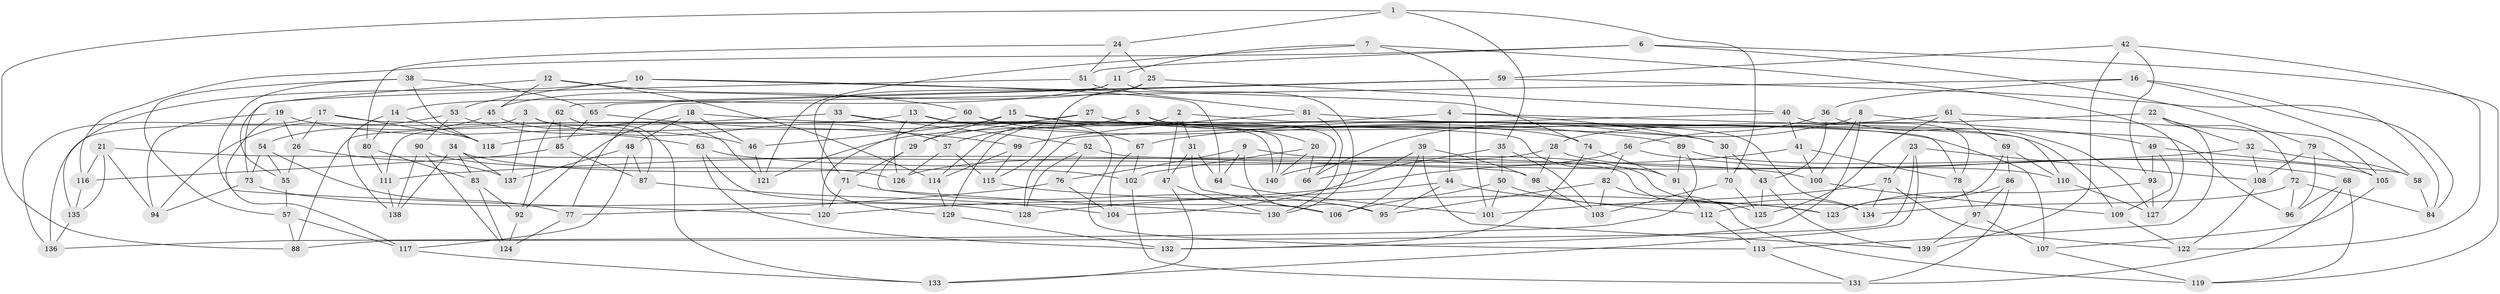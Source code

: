 // Generated by graph-tools (version 1.1) at 2025/02/03/09/25 03:02:54]
// undirected, 140 vertices, 280 edges
graph export_dot {
graph [start="1"]
  node [color=gray90,style=filled];
  1;
  2;
  3;
  4;
  5;
  6;
  7;
  8;
  9;
  10;
  11;
  12;
  13;
  14;
  15;
  16;
  17;
  18;
  19;
  20;
  21;
  22;
  23;
  24;
  25;
  26;
  27;
  28;
  29;
  30;
  31;
  32;
  33;
  34;
  35;
  36;
  37;
  38;
  39;
  40;
  41;
  42;
  43;
  44;
  45;
  46;
  47;
  48;
  49;
  50;
  51;
  52;
  53;
  54;
  55;
  56;
  57;
  58;
  59;
  60;
  61;
  62;
  63;
  64;
  65;
  66;
  67;
  68;
  69;
  70;
  71;
  72;
  73;
  74;
  75;
  76;
  77;
  78;
  79;
  80;
  81;
  82;
  83;
  84;
  85;
  86;
  87;
  88;
  89;
  90;
  91;
  92;
  93;
  94;
  95;
  96;
  97;
  98;
  99;
  100;
  101;
  102;
  103;
  104;
  105;
  106;
  107;
  108;
  109;
  110;
  111;
  112;
  113;
  114;
  115;
  116;
  117;
  118;
  119;
  120;
  121;
  122;
  123;
  124;
  125;
  126;
  127;
  128;
  129;
  130;
  131;
  132;
  133;
  134;
  135;
  136;
  137;
  138;
  139;
  140;
  1 -- 88;
  1 -- 24;
  1 -- 70;
  1 -- 35;
  2 -- 31;
  2 -- 129;
  2 -- 47;
  2 -- 78;
  3 -- 37;
  3 -- 136;
  3 -- 87;
  3 -- 137;
  4 -- 44;
  4 -- 96;
  4 -- 121;
  4 -- 30;
  5 -- 109;
  5 -- 20;
  5 -- 37;
  5 -- 114;
  6 -- 119;
  6 -- 79;
  6 -- 51;
  6 -- 116;
  7 -- 121;
  7 -- 127;
  7 -- 101;
  7 -- 11;
  8 -- 100;
  8 -- 49;
  8 -- 132;
  8 -- 66;
  9 -- 64;
  9 -- 95;
  9 -- 134;
  9 -- 76;
  10 -- 135;
  10 -- 74;
  10 -- 64;
  10 -- 53;
  11 -- 130;
  11 -- 71;
  11 -- 14;
  12 -- 114;
  12 -- 45;
  12 -- 55;
  12 -- 60;
  13 -- 126;
  13 -- 89;
  13 -- 88;
  13 -- 113;
  14 -- 138;
  14 -- 118;
  14 -- 80;
  15 -- 140;
  15 -- 134;
  15 -- 46;
  15 -- 29;
  16 -- 36;
  16 -- 58;
  16 -- 77;
  16 -- 84;
  17 -- 136;
  17 -- 118;
  17 -- 91;
  17 -- 26;
  18 -- 92;
  18 -- 30;
  18 -- 48;
  18 -- 46;
  19 -- 46;
  19 -- 94;
  19 -- 26;
  19 -- 117;
  20 -- 66;
  20 -- 140;
  20 -- 102;
  21 -- 98;
  21 -- 135;
  21 -- 116;
  21 -- 94;
  22 -- 113;
  22 -- 28;
  22 -- 32;
  22 -- 72;
  23 -- 108;
  23 -- 75;
  23 -- 133;
  23 -- 88;
  24 -- 80;
  24 -- 25;
  24 -- 51;
  25 -- 45;
  25 -- 40;
  25 -- 115;
  26 -- 55;
  26 -- 137;
  27 -- 118;
  27 -- 74;
  27 -- 29;
  27 -- 107;
  28 -- 98;
  28 -- 126;
  28 -- 110;
  29 -- 130;
  29 -- 71;
  30 -- 70;
  30 -- 43;
  31 -- 106;
  31 -- 47;
  31 -- 64;
  32 -- 58;
  32 -- 111;
  32 -- 108;
  33 -- 52;
  33 -- 129;
  33 -- 111;
  33 -- 140;
  34 -- 137;
  34 -- 102;
  34 -- 83;
  34 -- 138;
  35 -- 50;
  35 -- 66;
  35 -- 103;
  36 -- 127;
  36 -- 43;
  36 -- 56;
  37 -- 126;
  37 -- 115;
  38 -- 120;
  38 -- 57;
  38 -- 118;
  38 -- 65;
  39 -- 98;
  39 -- 139;
  39 -- 104;
  39 -- 106;
  40 -- 78;
  40 -- 128;
  40 -- 41;
  41 -- 100;
  41 -- 120;
  41 -- 78;
  42 -- 93;
  42 -- 139;
  42 -- 59;
  42 -- 122;
  43 -- 139;
  43 -- 125;
  44 -- 128;
  44 -- 95;
  44 -- 112;
  45 -- 54;
  45 -- 121;
  46 -- 121;
  47 -- 133;
  47 -- 130;
  48 -- 137;
  48 -- 87;
  48 -- 117;
  49 -- 93;
  49 -- 58;
  49 -- 109;
  50 -- 123;
  50 -- 106;
  50 -- 101;
  51 -- 81;
  51 -- 73;
  52 -- 128;
  52 -- 76;
  52 -- 125;
  53 -- 90;
  53 -- 63;
  53 -- 94;
  54 -- 55;
  54 -- 73;
  54 -- 77;
  55 -- 57;
  56 -- 82;
  56 -- 140;
  56 -- 68;
  57 -- 88;
  57 -- 117;
  58 -- 84;
  59 -- 62;
  59 -- 84;
  59 -- 65;
  60 -- 120;
  60 -- 66;
  60 -- 67;
  61 -- 67;
  61 -- 105;
  61 -- 125;
  61 -- 69;
  62 -- 133;
  62 -- 92;
  62 -- 85;
  63 -- 106;
  63 -- 132;
  63 -- 100;
  64 -- 101;
  65 -- 85;
  65 -- 99;
  67 -- 102;
  67 -- 104;
  68 -- 131;
  68 -- 96;
  68 -- 119;
  69 -- 112;
  69 -- 110;
  69 -- 86;
  70 -- 125;
  70 -- 103;
  71 -- 95;
  71 -- 120;
  72 -- 84;
  72 -- 96;
  72 -- 134;
  73 -- 128;
  73 -- 94;
  74 -- 132;
  74 -- 91;
  75 -- 134;
  75 -- 101;
  75 -- 122;
  76 -- 77;
  76 -- 104;
  77 -- 124;
  78 -- 97;
  79 -- 105;
  79 -- 108;
  79 -- 96;
  80 -- 83;
  80 -- 111;
  81 -- 110;
  81 -- 130;
  81 -- 99;
  82 -- 103;
  82 -- 119;
  82 -- 95;
  83 -- 124;
  83 -- 92;
  85 -- 116;
  85 -- 87;
  86 -- 123;
  86 -- 97;
  86 -- 131;
  87 -- 104;
  89 -- 91;
  89 -- 136;
  89 -- 105;
  90 -- 124;
  90 -- 138;
  90 -- 126;
  91 -- 112;
  92 -- 124;
  93 -- 127;
  93 -- 123;
  97 -- 139;
  97 -- 107;
  98 -- 103;
  99 -- 115;
  99 -- 114;
  100 -- 109;
  102 -- 131;
  105 -- 107;
  107 -- 119;
  108 -- 122;
  109 -- 122;
  110 -- 127;
  111 -- 138;
  112 -- 113;
  113 -- 131;
  114 -- 129;
  115 -- 123;
  116 -- 135;
  117 -- 133;
  129 -- 132;
  135 -- 136;
}
